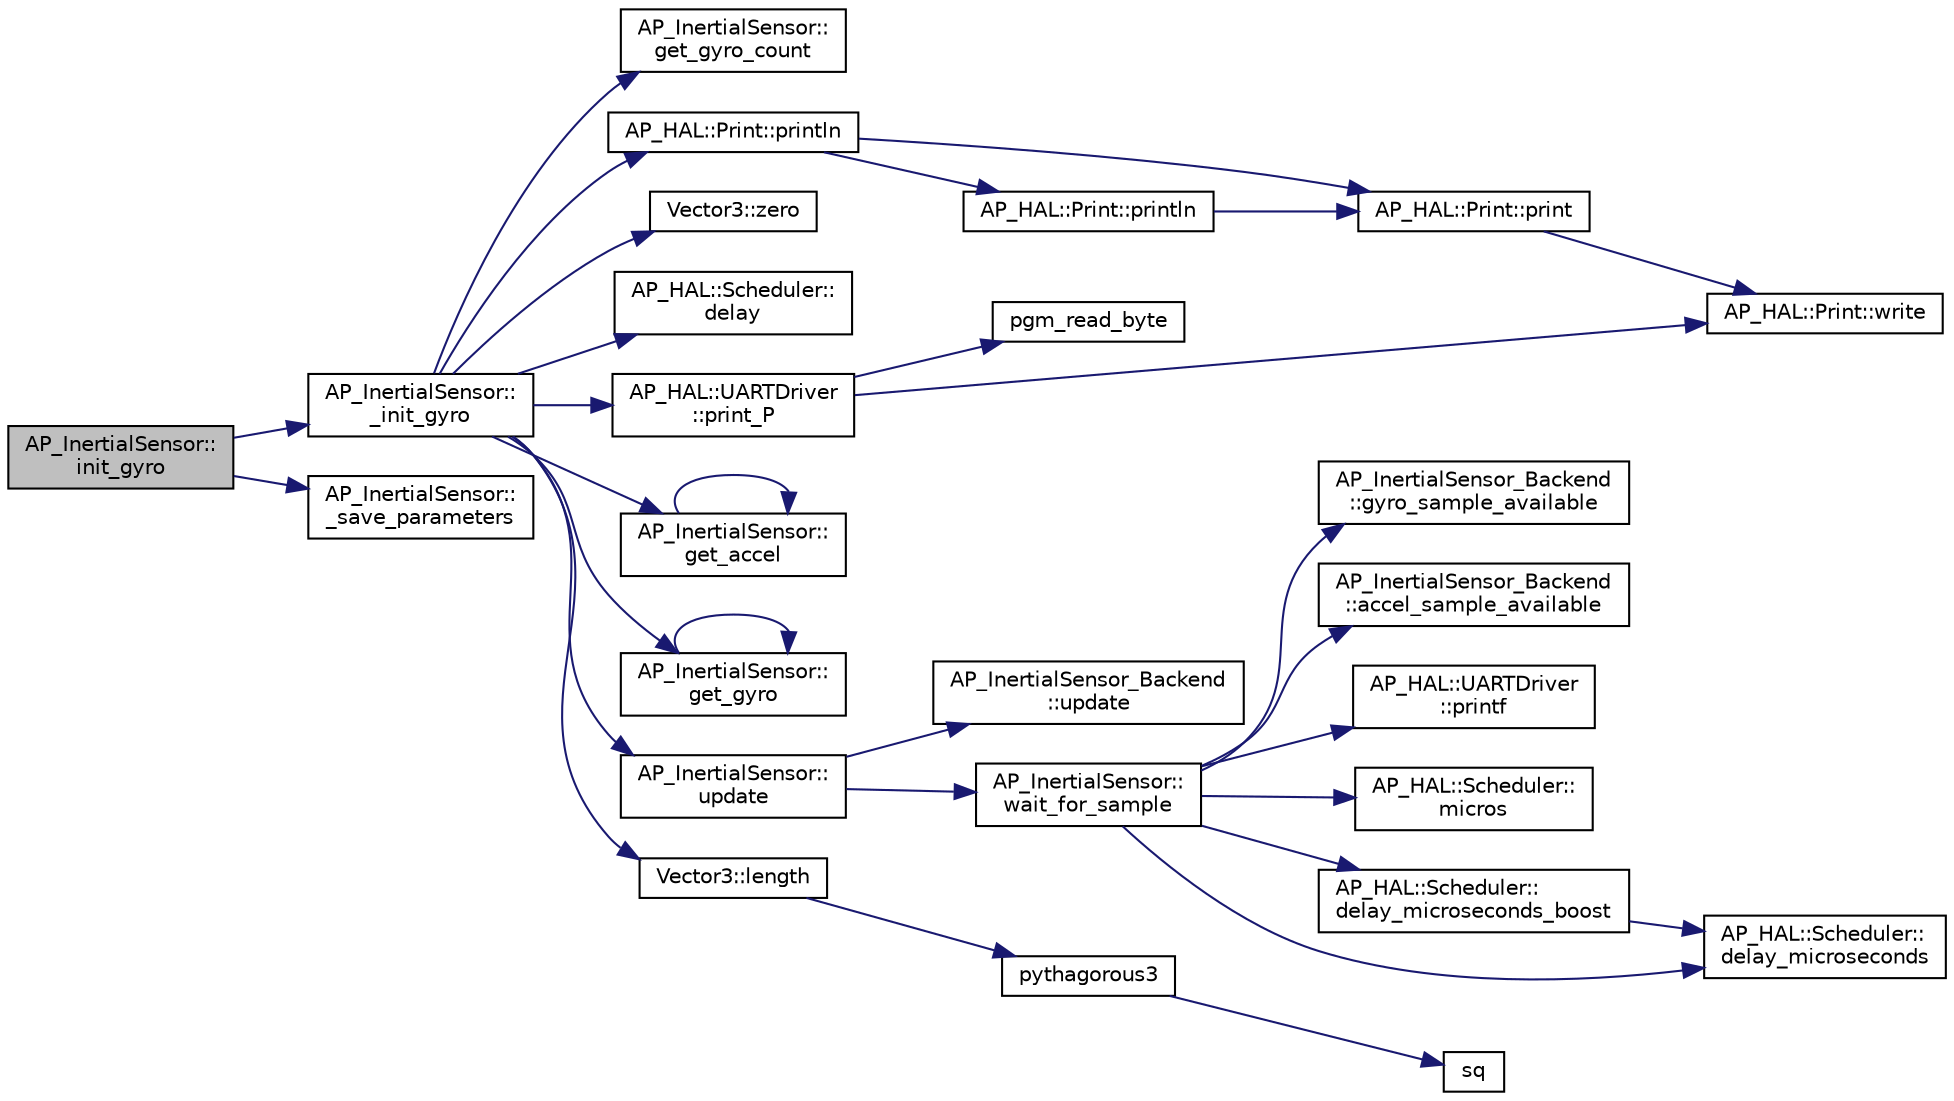 digraph "AP_InertialSensor::init_gyro"
{
 // INTERACTIVE_SVG=YES
  edge [fontname="Helvetica",fontsize="10",labelfontname="Helvetica",labelfontsize="10"];
  node [fontname="Helvetica",fontsize="10",shape=record];
  rankdir="LR";
  Node1 [label="AP_InertialSensor::\linit_gyro",height=0.2,width=0.4,color="black", fillcolor="grey75", style="filled" fontcolor="black"];
  Node1 -> Node2 [color="midnightblue",fontsize="10",style="solid",fontname="Helvetica"];
  Node2 [label="AP_InertialSensor::\l_init_gyro",height=0.2,width=0.4,color="black", fillcolor="white", style="filled",URL="$classAP__InertialSensor.html#a8744303832541bef0025d9698468938c"];
  Node2 -> Node3 [color="midnightblue",fontsize="10",style="solid",fontname="Helvetica"];
  Node3 [label="AP_InertialSensor::\lget_gyro_count",height=0.2,width=0.4,color="black", fillcolor="white", style="filled",URL="$classAP__InertialSensor.html#aef7fac4fe6ae817ed325f9e35735e94d"];
  Node2 -> Node4 [color="midnightblue",fontsize="10",style="solid",fontname="Helvetica"];
  Node4 [label="AP_HAL::UARTDriver\l::print_P",height=0.2,width=0.4,color="black", fillcolor="white", style="filled",URL="$classAP__HAL_1_1UARTDriver.html#aa33346e163179b28fafff415054383b8"];
  Node4 -> Node5 [color="midnightblue",fontsize="10",style="solid",fontname="Helvetica"];
  Node5 [label="pgm_read_byte",height=0.2,width=0.4,color="black", fillcolor="white", style="filled",URL="$AP__Progmem__Identity_8h.html#a1514e0408e036062b4af844baaf567da"];
  Node4 -> Node6 [color="midnightblue",fontsize="10",style="solid",fontname="Helvetica"];
  Node6 [label="AP_HAL::Print::write",height=0.2,width=0.4,color="black", fillcolor="white", style="filled",URL="$classAP__HAL_1_1Print.html#acc65391952a43334f8f5c9bef341f501"];
  Node2 -> Node7 [color="midnightblue",fontsize="10",style="solid",fontname="Helvetica"];
  Node7 [label="Vector3::zero",height=0.2,width=0.4,color="black", fillcolor="white", style="filled",URL="$classVector3.html#adf1769d5ee5df2f8585df2f540fa5efe"];
  Node2 -> Node8 [color="midnightblue",fontsize="10",style="solid",fontname="Helvetica"];
  Node8 [label="AP_HAL::Scheduler::\ldelay",height=0.2,width=0.4,color="black", fillcolor="white", style="filled",URL="$classAP__HAL_1_1Scheduler.html#ab3175e2e6223ccfe82f957e41cc12b26"];
  Node2 -> Node9 [color="midnightblue",fontsize="10",style="solid",fontname="Helvetica"];
  Node9 [label="AP_InertialSensor::\lupdate",height=0.2,width=0.4,color="black", fillcolor="white", style="filled",URL="$classAP__InertialSensor.html#a2ab4e9e49af5ae38f38d3818fde2b675"];
  Node9 -> Node10 [color="midnightblue",fontsize="10",style="solid",fontname="Helvetica"];
  Node10 [label="AP_InertialSensor::\lwait_for_sample",height=0.2,width=0.4,color="black", fillcolor="white", style="filled",URL="$classAP__InertialSensor.html#aa4faf114689e827390b5da7bc6fd5f20"];
  Node10 -> Node11 [color="midnightblue",fontsize="10",style="solid",fontname="Helvetica"];
  Node11 [label="AP_HAL::Scheduler::\lmicros",height=0.2,width=0.4,color="black", fillcolor="white", style="filled",URL="$classAP__HAL_1_1Scheduler.html#add46d722bfb08a16f220e63591654e46"];
  Node10 -> Node12 [color="midnightblue",fontsize="10",style="solid",fontname="Helvetica"];
  Node12 [label="AP_HAL::Scheduler::\ldelay_microseconds_boost",height=0.2,width=0.4,color="black", fillcolor="white", style="filled",URL="$classAP__HAL_1_1Scheduler.html#aa0beaea3a0ce331569f7617c10a06f53"];
  Node12 -> Node13 [color="midnightblue",fontsize="10",style="solid",fontname="Helvetica"];
  Node13 [label="AP_HAL::Scheduler::\ldelay_microseconds",height=0.2,width=0.4,color="black", fillcolor="white", style="filled",URL="$classAP__HAL_1_1Scheduler.html#a78c4f1b1f192ac1c99544b6cc8f099b0"];
  Node10 -> Node14 [color="midnightblue",fontsize="10",style="solid",fontname="Helvetica"];
  Node14 [label="AP_InertialSensor_Backend\l::gyro_sample_available",height=0.2,width=0.4,color="black", fillcolor="white", style="filled",URL="$classAP__InertialSensor__Backend.html#a1e40c452864d32dba89bb000c4381e52"];
  Node10 -> Node15 [color="midnightblue",fontsize="10",style="solid",fontname="Helvetica"];
  Node15 [label="AP_InertialSensor_Backend\l::accel_sample_available",height=0.2,width=0.4,color="black", fillcolor="white", style="filled",URL="$classAP__InertialSensor__Backend.html#a0136c556865dd4a0f123ce8444f042de"];
  Node10 -> Node13 [color="midnightblue",fontsize="10",style="solid",fontname="Helvetica"];
  Node10 -> Node16 [color="midnightblue",fontsize="10",style="solid",fontname="Helvetica"];
  Node16 [label="AP_HAL::UARTDriver\l::printf",height=0.2,width=0.4,color="black", fillcolor="white", style="filled",URL="$classAP__HAL_1_1UARTDriver.html#a4b1ae6fcec3dfe651d08faf589f4ad6d"];
  Node9 -> Node17 [color="midnightblue",fontsize="10",style="solid",fontname="Helvetica"];
  Node17 [label="AP_InertialSensor_Backend\l::update",height=0.2,width=0.4,color="black", fillcolor="white", style="filled",URL="$classAP__InertialSensor__Backend.html#a7016ddeb343d823f9fe518fd414ba848"];
  Node2 -> Node18 [color="midnightblue",fontsize="10",style="solid",fontname="Helvetica"];
  Node18 [label="AP_InertialSensor::\lget_accel",height=0.2,width=0.4,color="black", fillcolor="white", style="filled",URL="$classAP__InertialSensor.html#a0e468eca65e425f017c8467039900573"];
  Node18 -> Node18 [color="midnightblue",fontsize="10",style="solid",fontname="Helvetica"];
  Node2 -> Node19 [color="midnightblue",fontsize="10",style="solid",fontname="Helvetica"];
  Node19 [label="AP_InertialSensor::\lget_gyro",height=0.2,width=0.4,color="black", fillcolor="white", style="filled",URL="$classAP__InertialSensor.html#a2dfdb20e8bf86d75cf1e03f0b205ad77"];
  Node19 -> Node19 [color="midnightblue",fontsize="10",style="solid",fontname="Helvetica"];
  Node2 -> Node20 [color="midnightblue",fontsize="10",style="solid",fontname="Helvetica"];
  Node20 [label="Vector3::length",height=0.2,width=0.4,color="black", fillcolor="white", style="filled",URL="$classVector3.html#ac1fd5514e368a1e1c2d13f71eda18345"];
  Node20 -> Node21 [color="midnightblue",fontsize="10",style="solid",fontname="Helvetica"];
  Node21 [label="pythagorous3",height=0.2,width=0.4,color="black", fillcolor="white", style="filled",URL="$AP__Math_8cpp.html#ac09c78b18c2ad21b9a04081f119f11c0"];
  Node21 -> Node22 [color="midnightblue",fontsize="10",style="solid",fontname="Helvetica"];
  Node22 [label="sq",height=0.2,width=0.4,color="black", fillcolor="white", style="filled",URL="$AP__Math_8cpp.html#a996fdbe87607543eef5dcb234f6bc017"];
  Node2 -> Node23 [color="midnightblue",fontsize="10",style="solid",fontname="Helvetica"];
  Node23 [label="AP_HAL::Print::println",height=0.2,width=0.4,color="black", fillcolor="white", style="filled",URL="$classAP__HAL_1_1Print.html#ad337ce3f7977411b7d34d47a51e5737e"];
  Node23 -> Node24 [color="midnightblue",fontsize="10",style="solid",fontname="Helvetica"];
  Node24 [label="AP_HAL::Print::print",height=0.2,width=0.4,color="black", fillcolor="white", style="filled",URL="$classAP__HAL_1_1Print.html#acfe80773011eb17dfb52c2fba517a093"];
  Node24 -> Node6 [color="midnightblue",fontsize="10",style="solid",fontname="Helvetica"];
  Node23 -> Node25 [color="midnightblue",fontsize="10",style="solid",fontname="Helvetica"];
  Node25 [label="AP_HAL::Print::println",height=0.2,width=0.4,color="black", fillcolor="white", style="filled",URL="$classAP__HAL_1_1Print.html#a169b128f9e22f0c15883768f580541a2"];
  Node25 -> Node24 [color="midnightblue",fontsize="10",style="solid",fontname="Helvetica"];
  Node1 -> Node26 [color="midnightblue",fontsize="10",style="solid",fontname="Helvetica"];
  Node26 [label="AP_InertialSensor::\l_save_parameters",height=0.2,width=0.4,color="black", fillcolor="white", style="filled",URL="$classAP__InertialSensor.html#af83d8c004e1ce2605f153752327577d4"];
}
